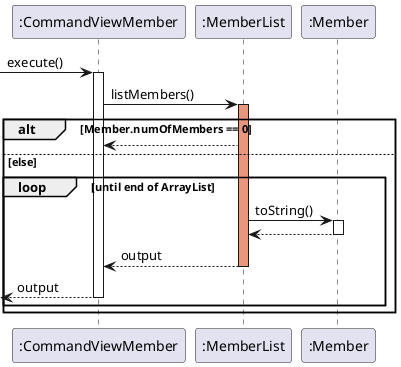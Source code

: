 @startuml
 -> ":CommandViewMember" : execute()

activate ":CommandViewMember"

":CommandViewMember"  -> ":MemberList":listMembers()
activate ":MemberList" #DarkSalmon
alt Member.numOfMembers == 0
    ":MemberList" --> ":CommandViewMember"
else else
    loop until end of ArrayList
        ":MemberList" -> ":Member" : toString()
        activate ":Member"
        ":Member" --> ":MemberList"
        deactivate ":Member"
        ":MemberList" --> ":CommandViewMember" : output
        deactivate ":MemberList"
        return output
    end
    deactivate ":MemberList"
    deactivate ":MemberList"
    deactivate ":CommandViewMember"
end
@enduml